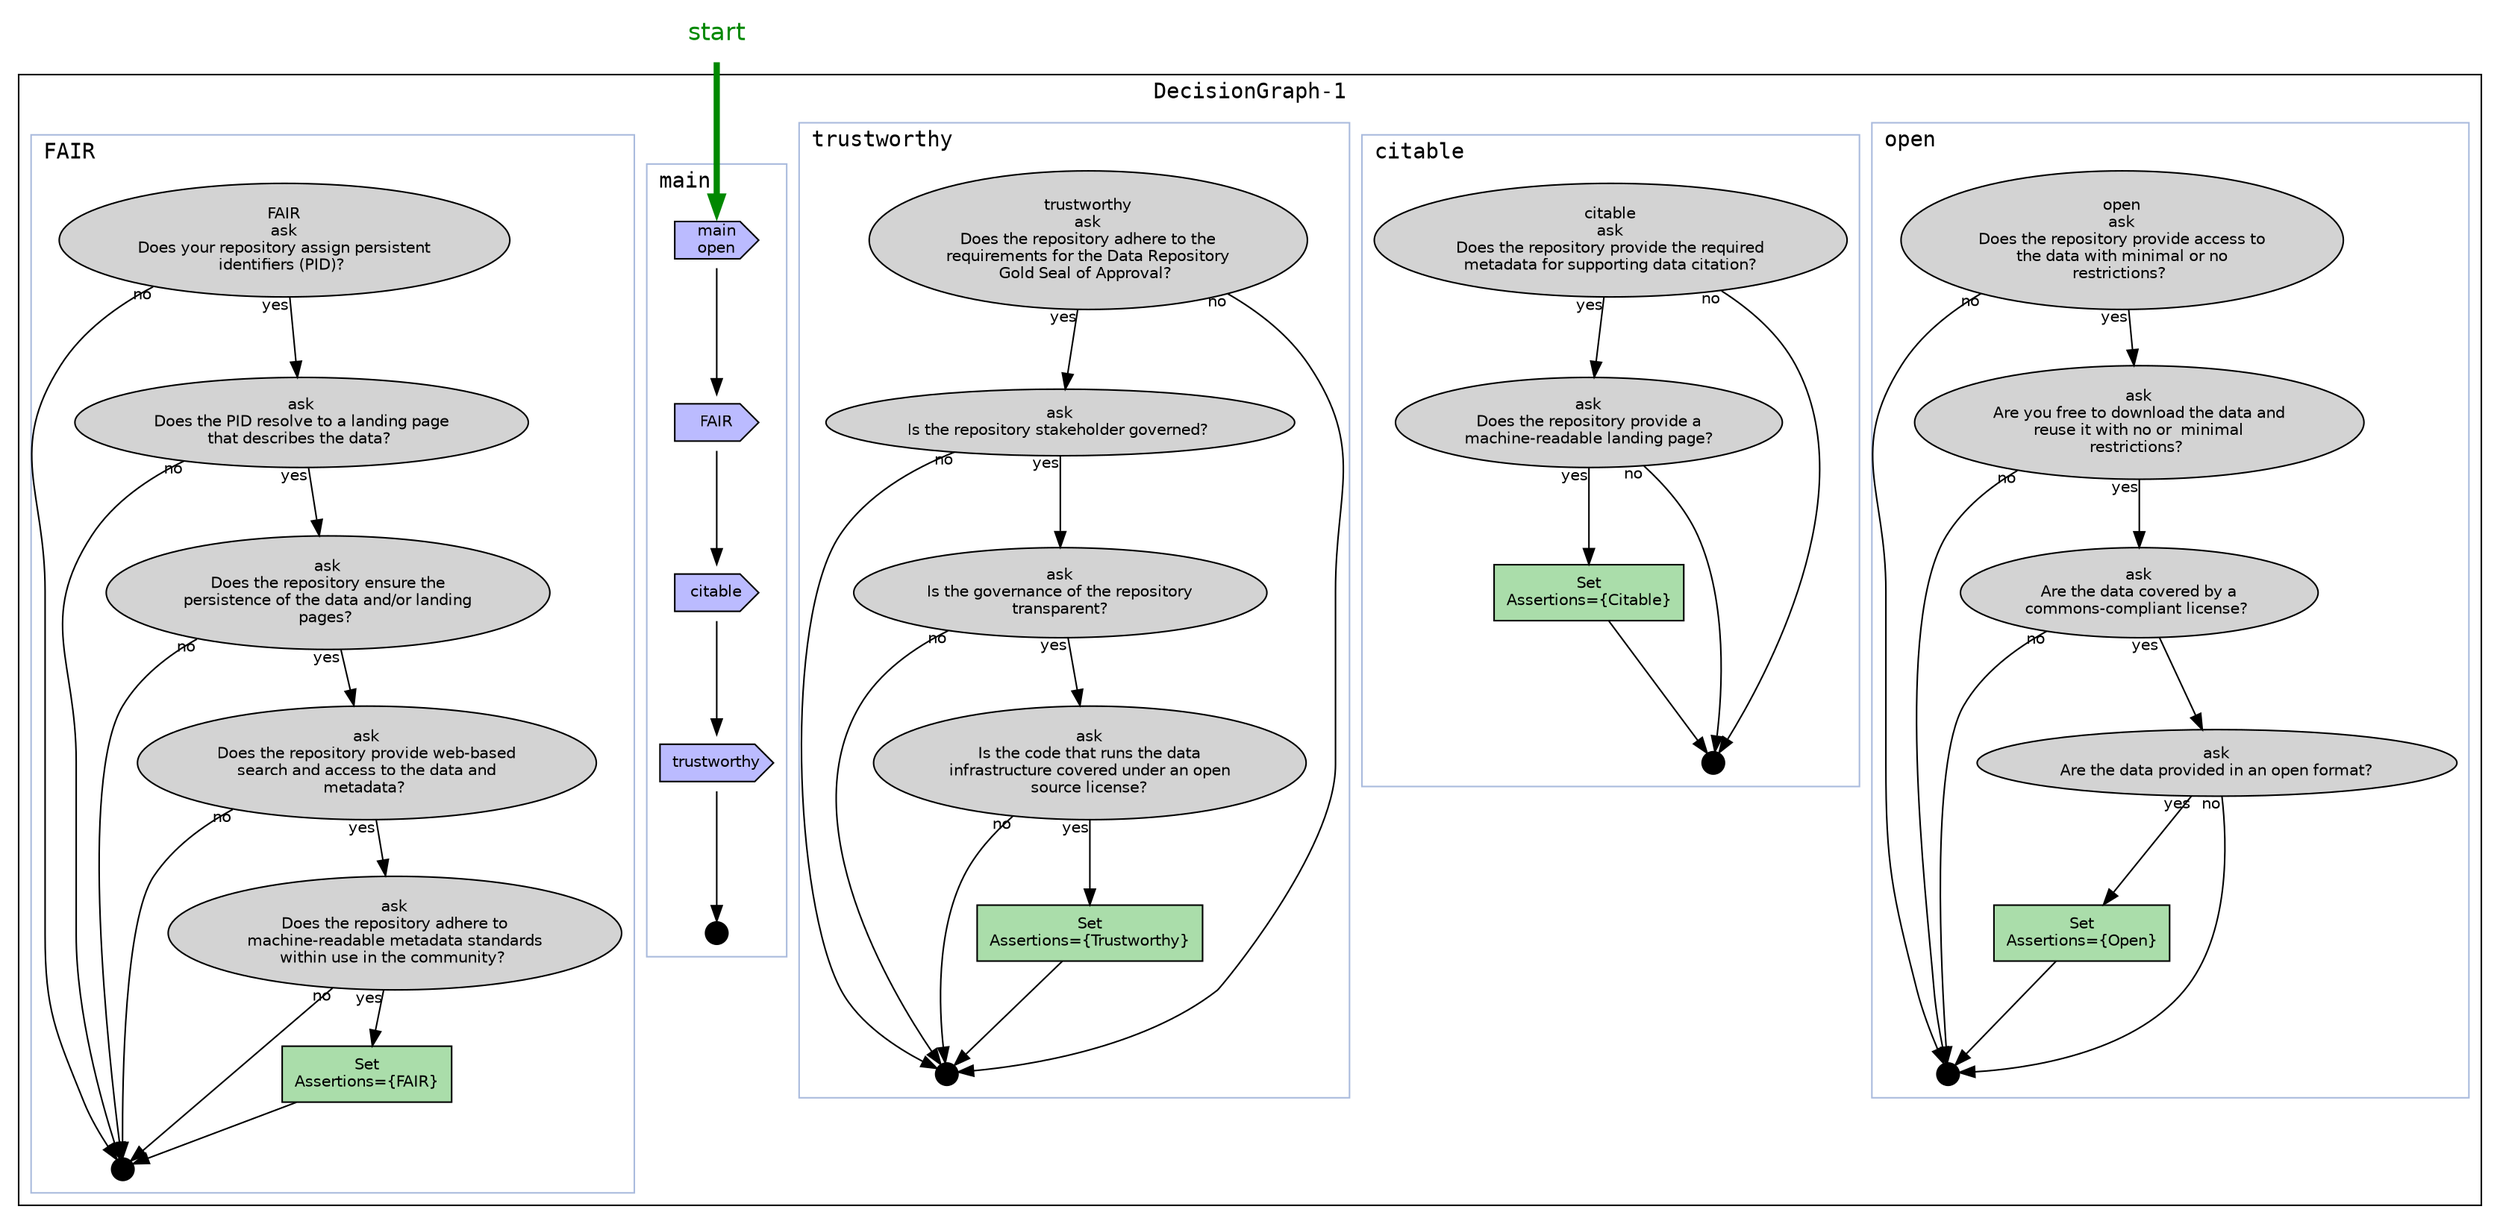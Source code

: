 digraph DecisionGraph {
fontname="Courier"
edge [fontname="Helvetica" fontsize="10"]
node [fillcolor="lightgray" style="filled" fontname="Helvetica" fontsize="10"]
start[ fillcolor="transparent" shape="none" fontcolor="#008800" fontsize="16" ]
subgraph cluster_DecisionGraph_171 {

label="DecisionGraph-1"
subgraph cluster_open {
label="open"; color="#AABBDD"; labeljust="l"
_18_098_19[ fillcolor="#AADDAA" shape="rect" label="Set\nAssertions=\{Open\}\n" ]
open[ shape="oval" label="open\nask\nDoes the repository provide access to\nthe data with minimal or no\nrestrictions? " ]
_18_099_19[ fillcolor="#000000" shape="point" width="0.2" fontcolor="#AAAAAA" label="x" height="0.2" ]
_18_097_19[ shape="oval" label="ask\nAre the data provided in an open format?\n" ]
_18_095_19[ shape="oval" label="ask\nAre you free to download the data and\nreuse it with no or  minimal\nrestrictions? " ]
_18_096_19[ shape="oval" label="ask\nAre the data covered by a\ncommons-compliant license? " ]

}
subgraph cluster_citable {
label="citable"; color="#AABBDD"; labeljust="l"
_18_0916_19[ shape="oval" label="ask\nDoes the repository provide a\nmachine-readable landing page?" ]
_18_0917_19[ fillcolor="#AADDAA" shape="rect" label="Set\nAssertions=\{Citable\}\n" ]
citable[ shape="oval" label="citable\nask\nDoes the repository provide the required\nmetadata for supporting data citation?" ]
_18_0918_19[ fillcolor="#000000" shape="point" width="0.2" fontcolor="#AAAAAA" label="x" height="0.2" ]

}
subgraph cluster_trustworthy {
label="trustworthy"; color="#AABBDD"; labeljust="l"
trustworthy[ shape="oval" label="trustworthy\nask\nDoes the repository adhere to the\nrequirements for the Data Repository\nGold Seal of Approval? " ]
_18_0919_19[ shape="oval" label="ask\nIs the repository stakeholder governed? \n" ]
_18_0923_19[ fillcolor="#000000" shape="point" width="0.2" fontcolor="#AAAAAA" label="x" height="0.2" ]
_18_0922_19[ fillcolor="#AADDAA" shape="rect" label="Set\nAssertions=\{Trustworthy\}\n" ]
_18_0920_19[ shape="oval" label="ask\nIs the governance of the repository\ntransparent?" ]
_18_0921_19[ shape="oval" label="ask\nIs the code that runs the data\ninfrastructure covered under an open\nsource license?" ]

}
subgraph cluster_main {
label="main"; color="#AABBDD"; labeljust="l"
_18_091_19[ fillcolor="#BBBBFF" shape="cds" label="FAIR" ]
_18_094_19[ fillcolor="#000000" shape="point" width="0.2" fontcolor="#AAAAAA" label="x" height="0.2" ]
main[ fillcolor="#BBBBFF" shape="cds" label="main\nopen" ]
_18_092_19[ fillcolor="#BBBBFF" shape="cds" label="citable" ]
_18_093_19[ fillcolor="#BBBBFF" shape="cds" label="trustworthy" ]

}
subgraph cluster_FAIR {
label="FAIR"; color="#AABBDD"; labeljust="l"
_18_0915_19[ fillcolor="#000000" shape="point" width="0.2" fontcolor="#AAAAAA" label="x" height="0.2" ]
_18_0912_19[ shape="oval" label="ask\nDoes the repository provide web-based\nsearch and access to the data and\nmetadata? " ]
_18_0913_19[ shape="oval" label="ask\nDoes the repository adhere to\nmachine-readable metadata standards\nwithin use in the community? " ]
FAIR[ shape="oval" label="FAIR\nask\nDoes your repository assign persistent\nidentifiers (PID)? " ]
_18_0910_19[ shape="oval" label="ask\nDoes the PID resolve to a landing page\nthat describes the data? " ]
_18_0911_19[ shape="oval" label="ask\nDoes the repository ensure the\npersistence of the data and/or landing\npages? " ]
_18_0914_19[ fillcolor="#AADDAA" shape="rect" label="Set\nAssertions=\{FAIR\}\n" ]

}
_18_098_19 -> _18_099_19
open -> _18_095_19[ taillabel="yes" ]
open -> _18_099_19[ taillabel="no" ]
_18_097_19 -> _18_098_19[ taillabel="yes" ]
_18_097_19 -> _18_099_19[ taillabel="no" ]
_18_095_19 -> _18_096_19[ taillabel="yes" ]
_18_095_19 -> _18_099_19[ taillabel="no" ]
_18_096_19 -> _18_097_19[ taillabel="yes" ]
_18_096_19 -> _18_099_19[ taillabel="no" ]
_18_0916_19 -> _18_0917_19[ taillabel="yes" ]
_18_0916_19 -> _18_0918_19[ taillabel="no" ]
_18_0917_19 -> _18_0918_19
citable -> _18_0916_19[ taillabel="yes" ]
citable -> _18_0918_19[ taillabel="no" ]
trustworthy -> _18_0919_19[ taillabel="yes" ]
trustworthy -> _18_0923_19[ taillabel="no" ]
_18_0919_19 -> _18_0920_19[ taillabel="yes" ]
_18_0919_19 -> _18_0923_19[ taillabel="no" ]
_18_0922_19 -> _18_0923_19
_18_0920_19 -> _18_0921_19[ taillabel="yes" ]
_18_0920_19 -> _18_0923_19[ taillabel="no" ]
_18_0921_19 -> _18_0922_19[ taillabel="yes" ]
_18_0921_19 -> _18_0923_19[ taillabel="no" ]
_18_091_19 -> _18_092_19
main -> _18_091_19
_18_092_19 -> _18_093_19
_18_093_19 -> _18_094_19
_18_0912_19 -> _18_0913_19[ taillabel="yes" ]
_18_0912_19 -> _18_0915_19[ taillabel="no" ]
_18_0913_19 -> _18_0914_19[ taillabel="yes" ]
_18_0913_19 -> _18_0915_19[ taillabel="no" ]
FAIR -> _18_0910_19[ taillabel="yes" ]
FAIR -> _18_0915_19[ taillabel="no" ]
_18_0910_19 -> _18_0911_19[ taillabel="yes" ]
_18_0910_19 -> _18_0915_19[ taillabel="no" ]
_18_0911_19 -> _18_0912_19[ taillabel="yes" ]
_18_0911_19 -> _18_0915_19[ taillabel="no" ]
_18_0914_19 -> _18_0915_19
}
start -> main[ penwidth="4.0" color="#008800" ]{rank=source; start}
}
